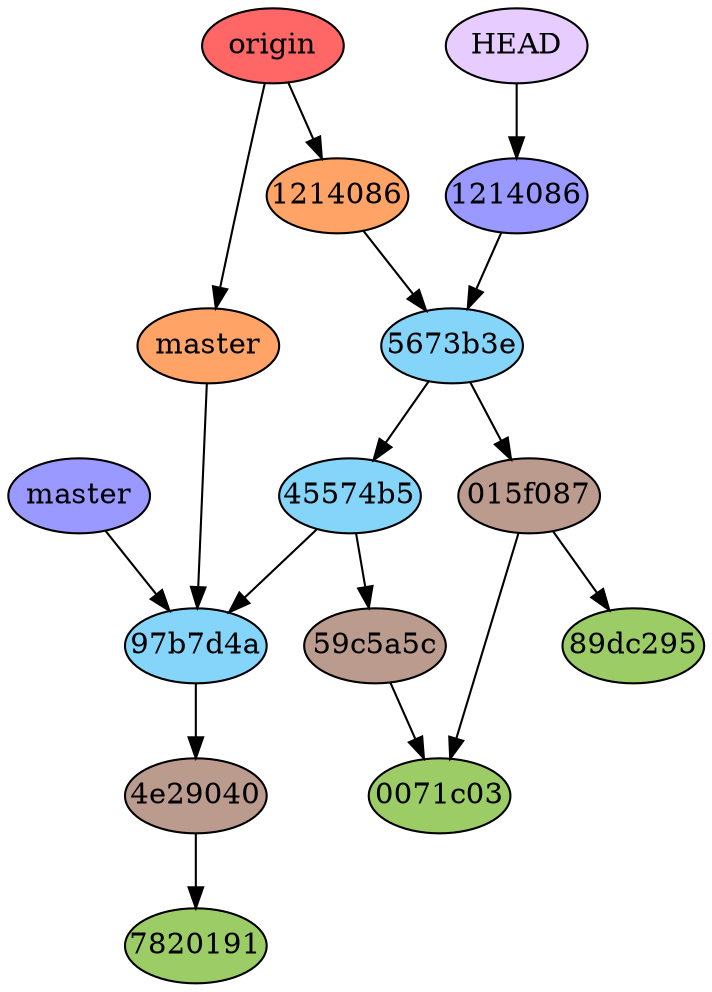 digraph auto {
	graph [bgcolor=transparent]
	node [fixedsize=true style=filled width=0.95]
	"0071c038ee0adefaf227fa8a86d144f579922fe4" [label="0071c03" fillcolor="#9ccc66"]
	"78201917ea4c7936828d74306e2c73181b18a92c" [label=7820191 fillcolor="#9ccc66"]
	"89dc295bf64c101d5cf637529bde87c5ab624d2b" [label="89dc295" fillcolor="#9ccc66"]
	"015f08719063c6fbcb5325ce8e52eb8c30caddd8" [label="015f087" fillcolor="#bc9b8f"]
	"015f08719063c6fbcb5325ce8e52eb8c30caddd8" -> "0071c038ee0adefaf227fa8a86d144f579922fe4"
	"015f08719063c6fbcb5325ce8e52eb8c30caddd8" -> "89dc295bf64c101d5cf637529bde87c5ab624d2b"
	"4e290400e6942f28efd01d3dcda6e43c8d91c028" [label="4e29040" fillcolor="#bc9b8f"]
	"4e290400e6942f28efd01d3dcda6e43c8d91c028" -> "78201917ea4c7936828d74306e2c73181b18a92c"
	"59c5a5cd90366dd2a29756c38d791927f29520f6" [label="59c5a5c" fillcolor="#bc9b8f"]
	"59c5a5cd90366dd2a29756c38d791927f29520f6" -> "0071c038ee0adefaf227fa8a86d144f579922fe4"
	"45574b578ec5d6555bab2117c123e8709686dca1" [label="45574b5" fillcolor="#85d5fa"]
	"45574b578ec5d6555bab2117c123e8709686dca1" -> "59c5a5cd90366dd2a29756c38d791927f29520f6"
	"45574b578ec5d6555bab2117c123e8709686dca1" -> "97b7d4ac4d4d197d812cf265d4040096d171a8b0"
	"5673b3ee2f2f2140a0ebacd5b46ec3f308953581" [label="5673b3e" fillcolor="#85d5fa"]
	"5673b3ee2f2f2140a0ebacd5b46ec3f308953581" -> "015f08719063c6fbcb5325ce8e52eb8c30caddd8"
	"5673b3ee2f2f2140a0ebacd5b46ec3f308953581" -> "45574b578ec5d6555bab2117c123e8709686dca1"
	"97b7d4ac4d4d197d812cf265d4040096d171a8b0" [label="97b7d4a" fillcolor="#85d5fa"]
	"97b7d4ac4d4d197d812cf265d4040096d171a8b0" -> "4e290400e6942f28efd01d3dcda6e43c8d91c028"
	12140860 [label=1214086 fillcolor="#9999ff"]
	12140860 -> "5673b3ee2f2f2140a0ebacd5b46ec3f308953581"
	master [label=master fillcolor="#9999ff"]
	master -> "97b7d4ac4d4d197d812cf265d4040096d171a8b0"
	HEAD [label=HEAD fillcolor="#e6ccff"]
	HEAD -> 12140860
	"origin/12140860" [label=1214086 fillcolor="#ffa366"]
	"origin/12140860" -> "5673b3ee2f2f2140a0ebacd5b46ec3f308953581"
	"origin/master" [label=master fillcolor="#ffa366"]
	"origin/master" -> "97b7d4ac4d4d197d812cf265d4040096d171a8b0"
	origin [label=origin fillcolor="#ff6666"]
	origin -> "origin/12140860"
	origin -> "origin/master"
}
